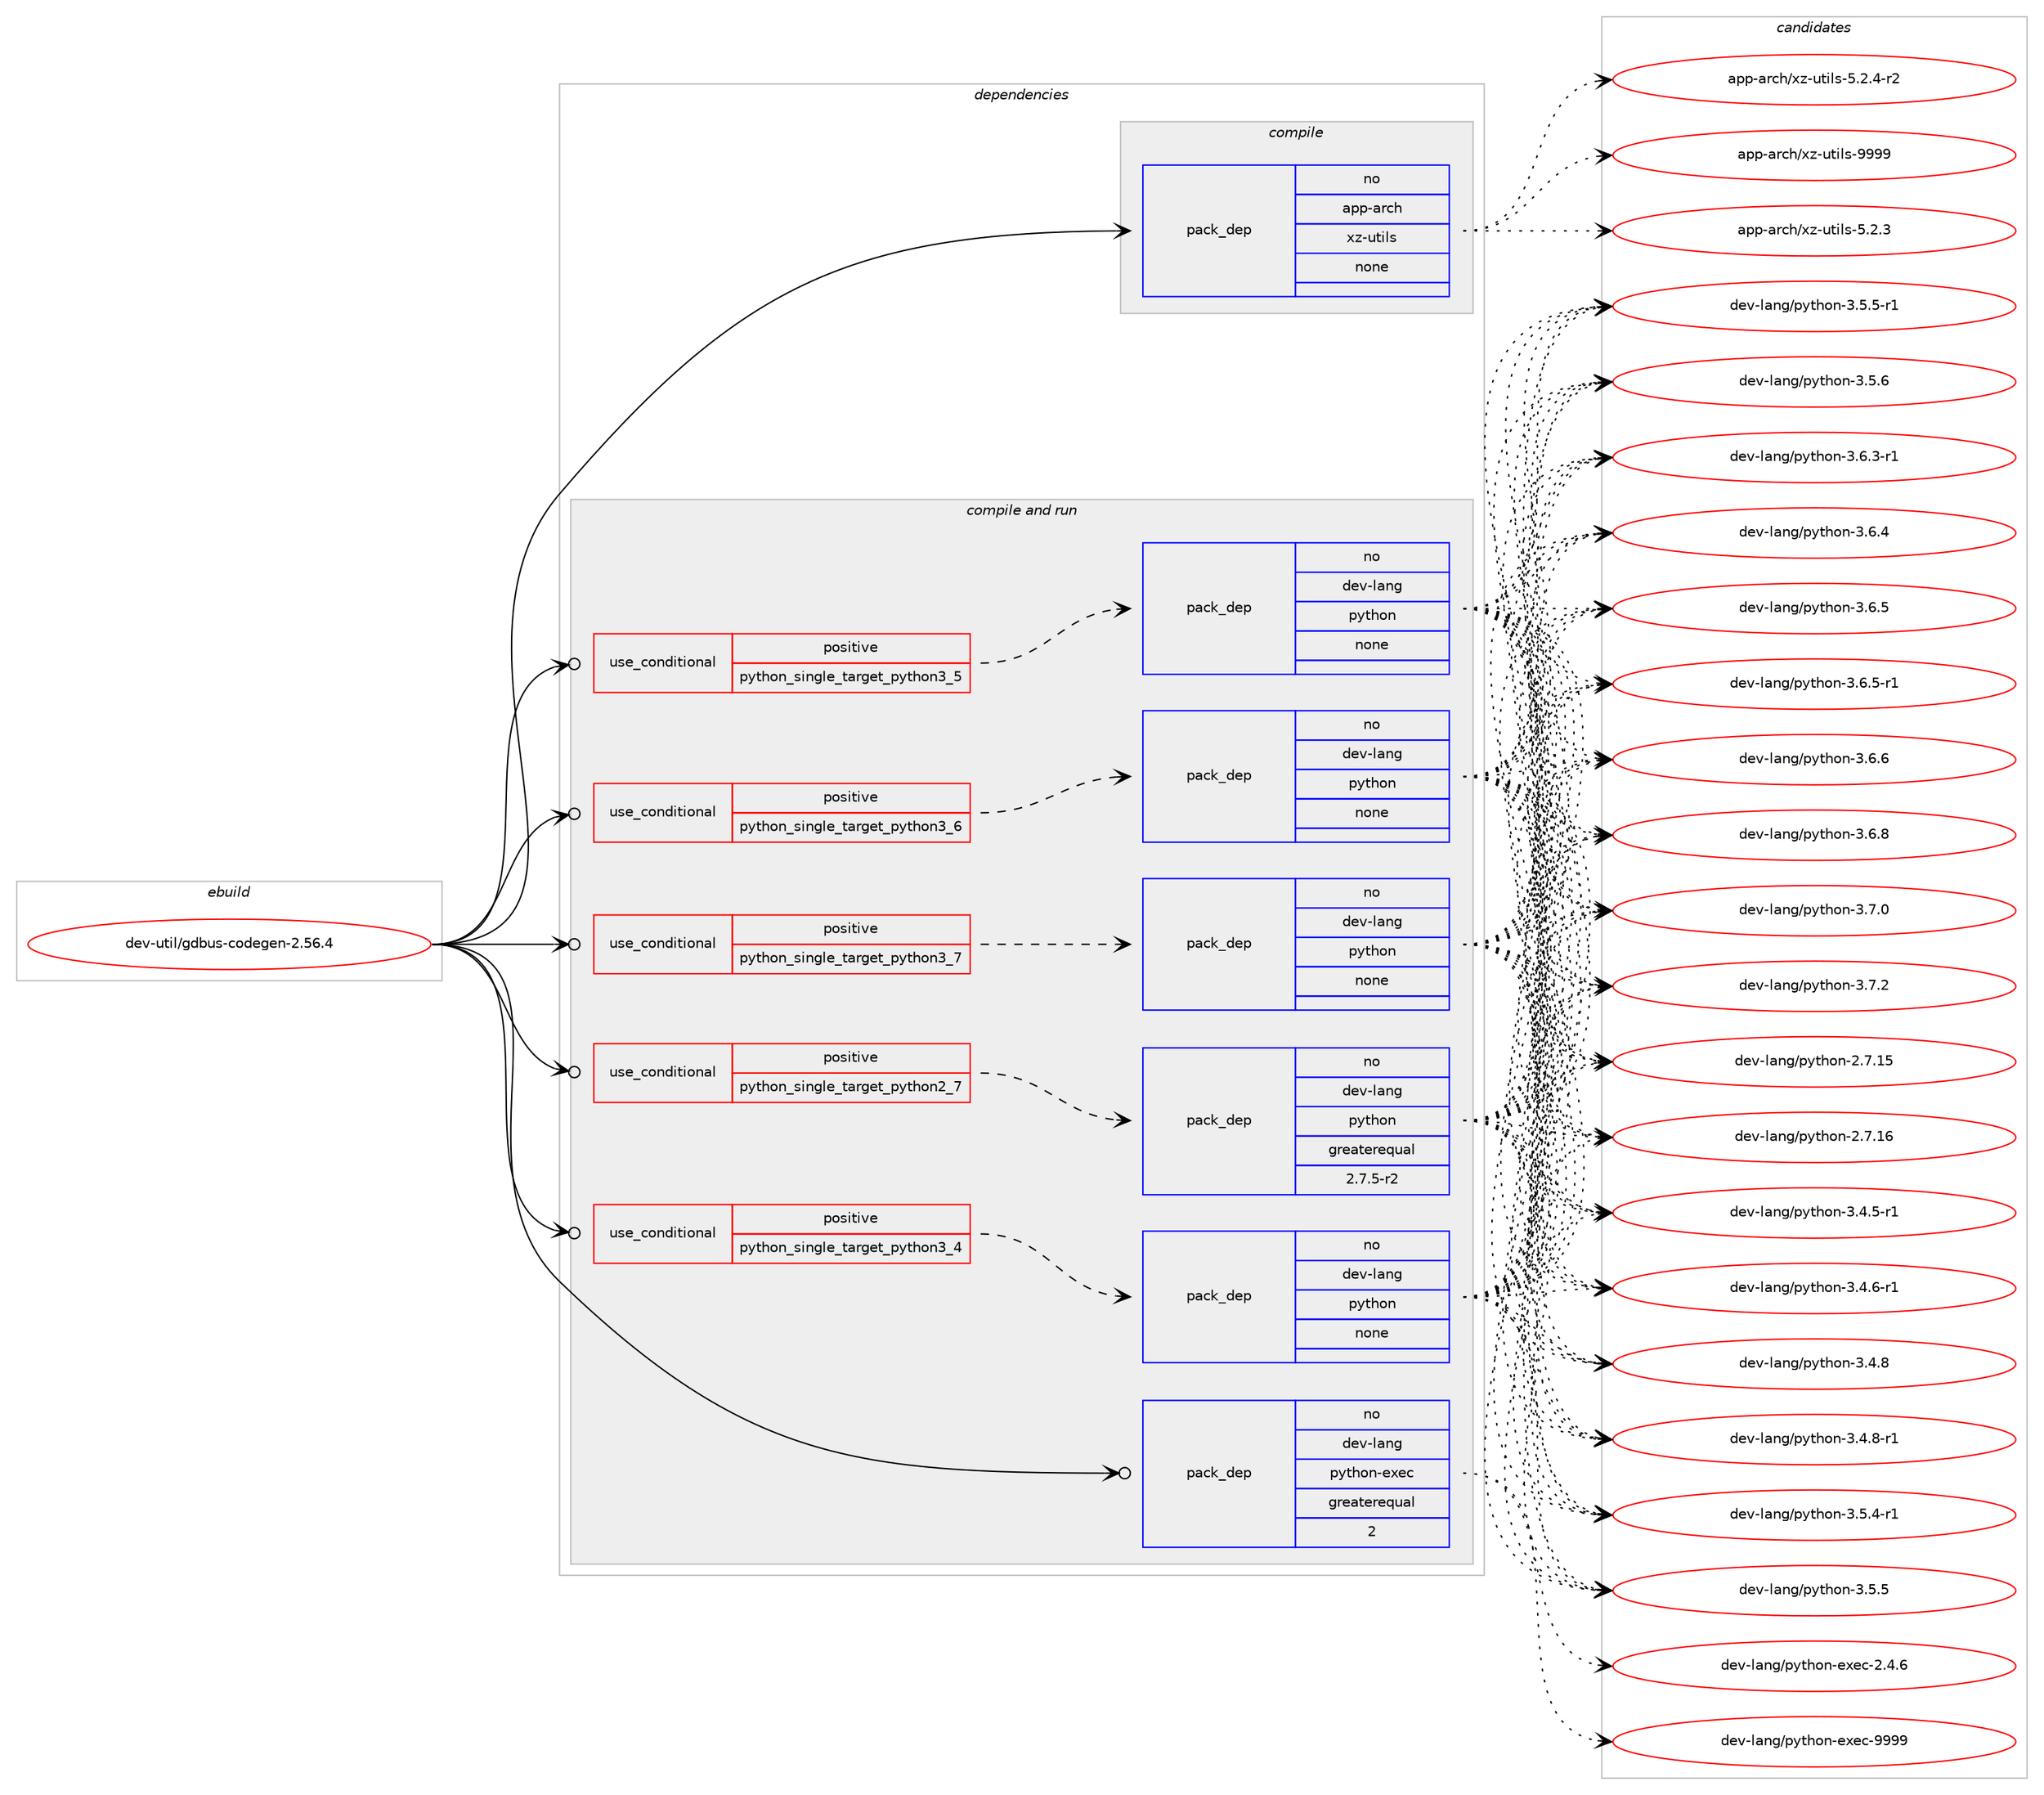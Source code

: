 digraph prolog {

# *************
# Graph options
# *************

newrank=true;
concentrate=true;
compound=true;
graph [rankdir=LR,fontname=Helvetica,fontsize=10,ranksep=1.5];#, ranksep=2.5, nodesep=0.2];
edge  [arrowhead=vee];
node  [fontname=Helvetica,fontsize=10];

# **********
# The ebuild
# **********

subgraph cluster_leftcol {
color=gray;
rank=same;
label=<<i>ebuild</i>>;
id [label="dev-util/gdbus-codegen-2.56.4", color=red, width=4, href="../dev-util/gdbus-codegen-2.56.4.svg"];
}

# ****************
# The dependencies
# ****************

subgraph cluster_midcol {
color=gray;
label=<<i>dependencies</i>>;
subgraph cluster_compile {
fillcolor="#eeeeee";
style=filled;
label=<<i>compile</i>>;
subgraph pack1097395 {
dependency1545357 [label=<<TABLE BORDER="0" CELLBORDER="1" CELLSPACING="0" CELLPADDING="4" WIDTH="220"><TR><TD ROWSPAN="6" CELLPADDING="30">pack_dep</TD></TR><TR><TD WIDTH="110">no</TD></TR><TR><TD>app-arch</TD></TR><TR><TD>xz-utils</TD></TR><TR><TD>none</TD></TR><TR><TD></TD></TR></TABLE>>, shape=none, color=blue];
}
id:e -> dependency1545357:w [weight=20,style="solid",arrowhead="vee"];
}
subgraph cluster_compileandrun {
fillcolor="#eeeeee";
style=filled;
label=<<i>compile and run</i>>;
subgraph cond424327 {
dependency1545358 [label=<<TABLE BORDER="0" CELLBORDER="1" CELLSPACING="0" CELLPADDING="4"><TR><TD ROWSPAN="3" CELLPADDING="10">use_conditional</TD></TR><TR><TD>positive</TD></TR><TR><TD>python_single_target_python2_7</TD></TR></TABLE>>, shape=none, color=red];
subgraph pack1097396 {
dependency1545359 [label=<<TABLE BORDER="0" CELLBORDER="1" CELLSPACING="0" CELLPADDING="4" WIDTH="220"><TR><TD ROWSPAN="6" CELLPADDING="30">pack_dep</TD></TR><TR><TD WIDTH="110">no</TD></TR><TR><TD>dev-lang</TD></TR><TR><TD>python</TD></TR><TR><TD>greaterequal</TD></TR><TR><TD>2.7.5-r2</TD></TR></TABLE>>, shape=none, color=blue];
}
dependency1545358:e -> dependency1545359:w [weight=20,style="dashed",arrowhead="vee"];
}
id:e -> dependency1545358:w [weight=20,style="solid",arrowhead="odotvee"];
subgraph cond424328 {
dependency1545360 [label=<<TABLE BORDER="0" CELLBORDER="1" CELLSPACING="0" CELLPADDING="4"><TR><TD ROWSPAN="3" CELLPADDING="10">use_conditional</TD></TR><TR><TD>positive</TD></TR><TR><TD>python_single_target_python3_4</TD></TR></TABLE>>, shape=none, color=red];
subgraph pack1097397 {
dependency1545361 [label=<<TABLE BORDER="0" CELLBORDER="1" CELLSPACING="0" CELLPADDING="4" WIDTH="220"><TR><TD ROWSPAN="6" CELLPADDING="30">pack_dep</TD></TR><TR><TD WIDTH="110">no</TD></TR><TR><TD>dev-lang</TD></TR><TR><TD>python</TD></TR><TR><TD>none</TD></TR><TR><TD></TD></TR></TABLE>>, shape=none, color=blue];
}
dependency1545360:e -> dependency1545361:w [weight=20,style="dashed",arrowhead="vee"];
}
id:e -> dependency1545360:w [weight=20,style="solid",arrowhead="odotvee"];
subgraph cond424329 {
dependency1545362 [label=<<TABLE BORDER="0" CELLBORDER="1" CELLSPACING="0" CELLPADDING="4"><TR><TD ROWSPAN="3" CELLPADDING="10">use_conditional</TD></TR><TR><TD>positive</TD></TR><TR><TD>python_single_target_python3_5</TD></TR></TABLE>>, shape=none, color=red];
subgraph pack1097398 {
dependency1545363 [label=<<TABLE BORDER="0" CELLBORDER="1" CELLSPACING="0" CELLPADDING="4" WIDTH="220"><TR><TD ROWSPAN="6" CELLPADDING="30">pack_dep</TD></TR><TR><TD WIDTH="110">no</TD></TR><TR><TD>dev-lang</TD></TR><TR><TD>python</TD></TR><TR><TD>none</TD></TR><TR><TD></TD></TR></TABLE>>, shape=none, color=blue];
}
dependency1545362:e -> dependency1545363:w [weight=20,style="dashed",arrowhead="vee"];
}
id:e -> dependency1545362:w [weight=20,style="solid",arrowhead="odotvee"];
subgraph cond424330 {
dependency1545364 [label=<<TABLE BORDER="0" CELLBORDER="1" CELLSPACING="0" CELLPADDING="4"><TR><TD ROWSPAN="3" CELLPADDING="10">use_conditional</TD></TR><TR><TD>positive</TD></TR><TR><TD>python_single_target_python3_6</TD></TR></TABLE>>, shape=none, color=red];
subgraph pack1097399 {
dependency1545365 [label=<<TABLE BORDER="0" CELLBORDER="1" CELLSPACING="0" CELLPADDING="4" WIDTH="220"><TR><TD ROWSPAN="6" CELLPADDING="30">pack_dep</TD></TR><TR><TD WIDTH="110">no</TD></TR><TR><TD>dev-lang</TD></TR><TR><TD>python</TD></TR><TR><TD>none</TD></TR><TR><TD></TD></TR></TABLE>>, shape=none, color=blue];
}
dependency1545364:e -> dependency1545365:w [weight=20,style="dashed",arrowhead="vee"];
}
id:e -> dependency1545364:w [weight=20,style="solid",arrowhead="odotvee"];
subgraph cond424331 {
dependency1545366 [label=<<TABLE BORDER="0" CELLBORDER="1" CELLSPACING="0" CELLPADDING="4"><TR><TD ROWSPAN="3" CELLPADDING="10">use_conditional</TD></TR><TR><TD>positive</TD></TR><TR><TD>python_single_target_python3_7</TD></TR></TABLE>>, shape=none, color=red];
subgraph pack1097400 {
dependency1545367 [label=<<TABLE BORDER="0" CELLBORDER="1" CELLSPACING="0" CELLPADDING="4" WIDTH="220"><TR><TD ROWSPAN="6" CELLPADDING="30">pack_dep</TD></TR><TR><TD WIDTH="110">no</TD></TR><TR><TD>dev-lang</TD></TR><TR><TD>python</TD></TR><TR><TD>none</TD></TR><TR><TD></TD></TR></TABLE>>, shape=none, color=blue];
}
dependency1545366:e -> dependency1545367:w [weight=20,style="dashed",arrowhead="vee"];
}
id:e -> dependency1545366:w [weight=20,style="solid",arrowhead="odotvee"];
subgraph pack1097401 {
dependency1545368 [label=<<TABLE BORDER="0" CELLBORDER="1" CELLSPACING="0" CELLPADDING="4" WIDTH="220"><TR><TD ROWSPAN="6" CELLPADDING="30">pack_dep</TD></TR><TR><TD WIDTH="110">no</TD></TR><TR><TD>dev-lang</TD></TR><TR><TD>python-exec</TD></TR><TR><TD>greaterequal</TD></TR><TR><TD>2</TD></TR></TABLE>>, shape=none, color=blue];
}
id:e -> dependency1545368:w [weight=20,style="solid",arrowhead="odotvee"];
}
subgraph cluster_run {
fillcolor="#eeeeee";
style=filled;
label=<<i>run</i>>;
}
}

# **************
# The candidates
# **************

subgraph cluster_choices {
rank=same;
color=gray;
label=<<i>candidates</i>>;

subgraph choice1097395 {
color=black;
nodesep=1;
choice971121124597114991044712012245117116105108115455346504651 [label="app-arch/xz-utils-5.2.3", color=red, width=4,href="../app-arch/xz-utils-5.2.3.svg"];
choice9711211245971149910447120122451171161051081154553465046524511450 [label="app-arch/xz-utils-5.2.4-r2", color=red, width=4,href="../app-arch/xz-utils-5.2.4-r2.svg"];
choice9711211245971149910447120122451171161051081154557575757 [label="app-arch/xz-utils-9999", color=red, width=4,href="../app-arch/xz-utils-9999.svg"];
dependency1545357:e -> choice971121124597114991044712012245117116105108115455346504651:w [style=dotted,weight="100"];
dependency1545357:e -> choice9711211245971149910447120122451171161051081154553465046524511450:w [style=dotted,weight="100"];
dependency1545357:e -> choice9711211245971149910447120122451171161051081154557575757:w [style=dotted,weight="100"];
}
subgraph choice1097396 {
color=black;
nodesep=1;
choice10010111845108971101034711212111610411111045504655464953 [label="dev-lang/python-2.7.15", color=red, width=4,href="../dev-lang/python-2.7.15.svg"];
choice10010111845108971101034711212111610411111045504655464954 [label="dev-lang/python-2.7.16", color=red, width=4,href="../dev-lang/python-2.7.16.svg"];
choice1001011184510897110103471121211161041111104551465246534511449 [label="dev-lang/python-3.4.5-r1", color=red, width=4,href="../dev-lang/python-3.4.5-r1.svg"];
choice1001011184510897110103471121211161041111104551465246544511449 [label="dev-lang/python-3.4.6-r1", color=red, width=4,href="../dev-lang/python-3.4.6-r1.svg"];
choice100101118451089711010347112121116104111110455146524656 [label="dev-lang/python-3.4.8", color=red, width=4,href="../dev-lang/python-3.4.8.svg"];
choice1001011184510897110103471121211161041111104551465246564511449 [label="dev-lang/python-3.4.8-r1", color=red, width=4,href="../dev-lang/python-3.4.8-r1.svg"];
choice1001011184510897110103471121211161041111104551465346524511449 [label="dev-lang/python-3.5.4-r1", color=red, width=4,href="../dev-lang/python-3.5.4-r1.svg"];
choice100101118451089711010347112121116104111110455146534653 [label="dev-lang/python-3.5.5", color=red, width=4,href="../dev-lang/python-3.5.5.svg"];
choice1001011184510897110103471121211161041111104551465346534511449 [label="dev-lang/python-3.5.5-r1", color=red, width=4,href="../dev-lang/python-3.5.5-r1.svg"];
choice100101118451089711010347112121116104111110455146534654 [label="dev-lang/python-3.5.6", color=red, width=4,href="../dev-lang/python-3.5.6.svg"];
choice1001011184510897110103471121211161041111104551465446514511449 [label="dev-lang/python-3.6.3-r1", color=red, width=4,href="../dev-lang/python-3.6.3-r1.svg"];
choice100101118451089711010347112121116104111110455146544652 [label="dev-lang/python-3.6.4", color=red, width=4,href="../dev-lang/python-3.6.4.svg"];
choice100101118451089711010347112121116104111110455146544653 [label="dev-lang/python-3.6.5", color=red, width=4,href="../dev-lang/python-3.6.5.svg"];
choice1001011184510897110103471121211161041111104551465446534511449 [label="dev-lang/python-3.6.5-r1", color=red, width=4,href="../dev-lang/python-3.6.5-r1.svg"];
choice100101118451089711010347112121116104111110455146544654 [label="dev-lang/python-3.6.6", color=red, width=4,href="../dev-lang/python-3.6.6.svg"];
choice100101118451089711010347112121116104111110455146544656 [label="dev-lang/python-3.6.8", color=red, width=4,href="../dev-lang/python-3.6.8.svg"];
choice100101118451089711010347112121116104111110455146554648 [label="dev-lang/python-3.7.0", color=red, width=4,href="../dev-lang/python-3.7.0.svg"];
choice100101118451089711010347112121116104111110455146554650 [label="dev-lang/python-3.7.2", color=red, width=4,href="../dev-lang/python-3.7.2.svg"];
dependency1545359:e -> choice10010111845108971101034711212111610411111045504655464953:w [style=dotted,weight="100"];
dependency1545359:e -> choice10010111845108971101034711212111610411111045504655464954:w [style=dotted,weight="100"];
dependency1545359:e -> choice1001011184510897110103471121211161041111104551465246534511449:w [style=dotted,weight="100"];
dependency1545359:e -> choice1001011184510897110103471121211161041111104551465246544511449:w [style=dotted,weight="100"];
dependency1545359:e -> choice100101118451089711010347112121116104111110455146524656:w [style=dotted,weight="100"];
dependency1545359:e -> choice1001011184510897110103471121211161041111104551465246564511449:w [style=dotted,weight="100"];
dependency1545359:e -> choice1001011184510897110103471121211161041111104551465346524511449:w [style=dotted,weight="100"];
dependency1545359:e -> choice100101118451089711010347112121116104111110455146534653:w [style=dotted,weight="100"];
dependency1545359:e -> choice1001011184510897110103471121211161041111104551465346534511449:w [style=dotted,weight="100"];
dependency1545359:e -> choice100101118451089711010347112121116104111110455146534654:w [style=dotted,weight="100"];
dependency1545359:e -> choice1001011184510897110103471121211161041111104551465446514511449:w [style=dotted,weight="100"];
dependency1545359:e -> choice100101118451089711010347112121116104111110455146544652:w [style=dotted,weight="100"];
dependency1545359:e -> choice100101118451089711010347112121116104111110455146544653:w [style=dotted,weight="100"];
dependency1545359:e -> choice1001011184510897110103471121211161041111104551465446534511449:w [style=dotted,weight="100"];
dependency1545359:e -> choice100101118451089711010347112121116104111110455146544654:w [style=dotted,weight="100"];
dependency1545359:e -> choice100101118451089711010347112121116104111110455146544656:w [style=dotted,weight="100"];
dependency1545359:e -> choice100101118451089711010347112121116104111110455146554648:w [style=dotted,weight="100"];
dependency1545359:e -> choice100101118451089711010347112121116104111110455146554650:w [style=dotted,weight="100"];
}
subgraph choice1097397 {
color=black;
nodesep=1;
choice10010111845108971101034711212111610411111045504655464953 [label="dev-lang/python-2.7.15", color=red, width=4,href="../dev-lang/python-2.7.15.svg"];
choice10010111845108971101034711212111610411111045504655464954 [label="dev-lang/python-2.7.16", color=red, width=4,href="../dev-lang/python-2.7.16.svg"];
choice1001011184510897110103471121211161041111104551465246534511449 [label="dev-lang/python-3.4.5-r1", color=red, width=4,href="../dev-lang/python-3.4.5-r1.svg"];
choice1001011184510897110103471121211161041111104551465246544511449 [label="dev-lang/python-3.4.6-r1", color=red, width=4,href="../dev-lang/python-3.4.6-r1.svg"];
choice100101118451089711010347112121116104111110455146524656 [label="dev-lang/python-3.4.8", color=red, width=4,href="../dev-lang/python-3.4.8.svg"];
choice1001011184510897110103471121211161041111104551465246564511449 [label="dev-lang/python-3.4.8-r1", color=red, width=4,href="../dev-lang/python-3.4.8-r1.svg"];
choice1001011184510897110103471121211161041111104551465346524511449 [label="dev-lang/python-3.5.4-r1", color=red, width=4,href="../dev-lang/python-3.5.4-r1.svg"];
choice100101118451089711010347112121116104111110455146534653 [label="dev-lang/python-3.5.5", color=red, width=4,href="../dev-lang/python-3.5.5.svg"];
choice1001011184510897110103471121211161041111104551465346534511449 [label="dev-lang/python-3.5.5-r1", color=red, width=4,href="../dev-lang/python-3.5.5-r1.svg"];
choice100101118451089711010347112121116104111110455146534654 [label="dev-lang/python-3.5.6", color=red, width=4,href="../dev-lang/python-3.5.6.svg"];
choice1001011184510897110103471121211161041111104551465446514511449 [label="dev-lang/python-3.6.3-r1", color=red, width=4,href="../dev-lang/python-3.6.3-r1.svg"];
choice100101118451089711010347112121116104111110455146544652 [label="dev-lang/python-3.6.4", color=red, width=4,href="../dev-lang/python-3.6.4.svg"];
choice100101118451089711010347112121116104111110455146544653 [label="dev-lang/python-3.6.5", color=red, width=4,href="../dev-lang/python-3.6.5.svg"];
choice1001011184510897110103471121211161041111104551465446534511449 [label="dev-lang/python-3.6.5-r1", color=red, width=4,href="../dev-lang/python-3.6.5-r1.svg"];
choice100101118451089711010347112121116104111110455146544654 [label="dev-lang/python-3.6.6", color=red, width=4,href="../dev-lang/python-3.6.6.svg"];
choice100101118451089711010347112121116104111110455146544656 [label="dev-lang/python-3.6.8", color=red, width=4,href="../dev-lang/python-3.6.8.svg"];
choice100101118451089711010347112121116104111110455146554648 [label="dev-lang/python-3.7.0", color=red, width=4,href="../dev-lang/python-3.7.0.svg"];
choice100101118451089711010347112121116104111110455146554650 [label="dev-lang/python-3.7.2", color=red, width=4,href="../dev-lang/python-3.7.2.svg"];
dependency1545361:e -> choice10010111845108971101034711212111610411111045504655464953:w [style=dotted,weight="100"];
dependency1545361:e -> choice10010111845108971101034711212111610411111045504655464954:w [style=dotted,weight="100"];
dependency1545361:e -> choice1001011184510897110103471121211161041111104551465246534511449:w [style=dotted,weight="100"];
dependency1545361:e -> choice1001011184510897110103471121211161041111104551465246544511449:w [style=dotted,weight="100"];
dependency1545361:e -> choice100101118451089711010347112121116104111110455146524656:w [style=dotted,weight="100"];
dependency1545361:e -> choice1001011184510897110103471121211161041111104551465246564511449:w [style=dotted,weight="100"];
dependency1545361:e -> choice1001011184510897110103471121211161041111104551465346524511449:w [style=dotted,weight="100"];
dependency1545361:e -> choice100101118451089711010347112121116104111110455146534653:w [style=dotted,weight="100"];
dependency1545361:e -> choice1001011184510897110103471121211161041111104551465346534511449:w [style=dotted,weight="100"];
dependency1545361:e -> choice100101118451089711010347112121116104111110455146534654:w [style=dotted,weight="100"];
dependency1545361:e -> choice1001011184510897110103471121211161041111104551465446514511449:w [style=dotted,weight="100"];
dependency1545361:e -> choice100101118451089711010347112121116104111110455146544652:w [style=dotted,weight="100"];
dependency1545361:e -> choice100101118451089711010347112121116104111110455146544653:w [style=dotted,weight="100"];
dependency1545361:e -> choice1001011184510897110103471121211161041111104551465446534511449:w [style=dotted,weight="100"];
dependency1545361:e -> choice100101118451089711010347112121116104111110455146544654:w [style=dotted,weight="100"];
dependency1545361:e -> choice100101118451089711010347112121116104111110455146544656:w [style=dotted,weight="100"];
dependency1545361:e -> choice100101118451089711010347112121116104111110455146554648:w [style=dotted,weight="100"];
dependency1545361:e -> choice100101118451089711010347112121116104111110455146554650:w [style=dotted,weight="100"];
}
subgraph choice1097398 {
color=black;
nodesep=1;
choice10010111845108971101034711212111610411111045504655464953 [label="dev-lang/python-2.7.15", color=red, width=4,href="../dev-lang/python-2.7.15.svg"];
choice10010111845108971101034711212111610411111045504655464954 [label="dev-lang/python-2.7.16", color=red, width=4,href="../dev-lang/python-2.7.16.svg"];
choice1001011184510897110103471121211161041111104551465246534511449 [label="dev-lang/python-3.4.5-r1", color=red, width=4,href="../dev-lang/python-3.4.5-r1.svg"];
choice1001011184510897110103471121211161041111104551465246544511449 [label="dev-lang/python-3.4.6-r1", color=red, width=4,href="../dev-lang/python-3.4.6-r1.svg"];
choice100101118451089711010347112121116104111110455146524656 [label="dev-lang/python-3.4.8", color=red, width=4,href="../dev-lang/python-3.4.8.svg"];
choice1001011184510897110103471121211161041111104551465246564511449 [label="dev-lang/python-3.4.8-r1", color=red, width=4,href="../dev-lang/python-3.4.8-r1.svg"];
choice1001011184510897110103471121211161041111104551465346524511449 [label="dev-lang/python-3.5.4-r1", color=red, width=4,href="../dev-lang/python-3.5.4-r1.svg"];
choice100101118451089711010347112121116104111110455146534653 [label="dev-lang/python-3.5.5", color=red, width=4,href="../dev-lang/python-3.5.5.svg"];
choice1001011184510897110103471121211161041111104551465346534511449 [label="dev-lang/python-3.5.5-r1", color=red, width=4,href="../dev-lang/python-3.5.5-r1.svg"];
choice100101118451089711010347112121116104111110455146534654 [label="dev-lang/python-3.5.6", color=red, width=4,href="../dev-lang/python-3.5.6.svg"];
choice1001011184510897110103471121211161041111104551465446514511449 [label="dev-lang/python-3.6.3-r1", color=red, width=4,href="../dev-lang/python-3.6.3-r1.svg"];
choice100101118451089711010347112121116104111110455146544652 [label="dev-lang/python-3.6.4", color=red, width=4,href="../dev-lang/python-3.6.4.svg"];
choice100101118451089711010347112121116104111110455146544653 [label="dev-lang/python-3.6.5", color=red, width=4,href="../dev-lang/python-3.6.5.svg"];
choice1001011184510897110103471121211161041111104551465446534511449 [label="dev-lang/python-3.6.5-r1", color=red, width=4,href="../dev-lang/python-3.6.5-r1.svg"];
choice100101118451089711010347112121116104111110455146544654 [label="dev-lang/python-3.6.6", color=red, width=4,href="../dev-lang/python-3.6.6.svg"];
choice100101118451089711010347112121116104111110455146544656 [label="dev-lang/python-3.6.8", color=red, width=4,href="../dev-lang/python-3.6.8.svg"];
choice100101118451089711010347112121116104111110455146554648 [label="dev-lang/python-3.7.0", color=red, width=4,href="../dev-lang/python-3.7.0.svg"];
choice100101118451089711010347112121116104111110455146554650 [label="dev-lang/python-3.7.2", color=red, width=4,href="../dev-lang/python-3.7.2.svg"];
dependency1545363:e -> choice10010111845108971101034711212111610411111045504655464953:w [style=dotted,weight="100"];
dependency1545363:e -> choice10010111845108971101034711212111610411111045504655464954:w [style=dotted,weight="100"];
dependency1545363:e -> choice1001011184510897110103471121211161041111104551465246534511449:w [style=dotted,weight="100"];
dependency1545363:e -> choice1001011184510897110103471121211161041111104551465246544511449:w [style=dotted,weight="100"];
dependency1545363:e -> choice100101118451089711010347112121116104111110455146524656:w [style=dotted,weight="100"];
dependency1545363:e -> choice1001011184510897110103471121211161041111104551465246564511449:w [style=dotted,weight="100"];
dependency1545363:e -> choice1001011184510897110103471121211161041111104551465346524511449:w [style=dotted,weight="100"];
dependency1545363:e -> choice100101118451089711010347112121116104111110455146534653:w [style=dotted,weight="100"];
dependency1545363:e -> choice1001011184510897110103471121211161041111104551465346534511449:w [style=dotted,weight="100"];
dependency1545363:e -> choice100101118451089711010347112121116104111110455146534654:w [style=dotted,weight="100"];
dependency1545363:e -> choice1001011184510897110103471121211161041111104551465446514511449:w [style=dotted,weight="100"];
dependency1545363:e -> choice100101118451089711010347112121116104111110455146544652:w [style=dotted,weight="100"];
dependency1545363:e -> choice100101118451089711010347112121116104111110455146544653:w [style=dotted,weight="100"];
dependency1545363:e -> choice1001011184510897110103471121211161041111104551465446534511449:w [style=dotted,weight="100"];
dependency1545363:e -> choice100101118451089711010347112121116104111110455146544654:w [style=dotted,weight="100"];
dependency1545363:e -> choice100101118451089711010347112121116104111110455146544656:w [style=dotted,weight="100"];
dependency1545363:e -> choice100101118451089711010347112121116104111110455146554648:w [style=dotted,weight="100"];
dependency1545363:e -> choice100101118451089711010347112121116104111110455146554650:w [style=dotted,weight="100"];
}
subgraph choice1097399 {
color=black;
nodesep=1;
choice10010111845108971101034711212111610411111045504655464953 [label="dev-lang/python-2.7.15", color=red, width=4,href="../dev-lang/python-2.7.15.svg"];
choice10010111845108971101034711212111610411111045504655464954 [label="dev-lang/python-2.7.16", color=red, width=4,href="../dev-lang/python-2.7.16.svg"];
choice1001011184510897110103471121211161041111104551465246534511449 [label="dev-lang/python-3.4.5-r1", color=red, width=4,href="../dev-lang/python-3.4.5-r1.svg"];
choice1001011184510897110103471121211161041111104551465246544511449 [label="dev-lang/python-3.4.6-r1", color=red, width=4,href="../dev-lang/python-3.4.6-r1.svg"];
choice100101118451089711010347112121116104111110455146524656 [label="dev-lang/python-3.4.8", color=red, width=4,href="../dev-lang/python-3.4.8.svg"];
choice1001011184510897110103471121211161041111104551465246564511449 [label="dev-lang/python-3.4.8-r1", color=red, width=4,href="../dev-lang/python-3.4.8-r1.svg"];
choice1001011184510897110103471121211161041111104551465346524511449 [label="dev-lang/python-3.5.4-r1", color=red, width=4,href="../dev-lang/python-3.5.4-r1.svg"];
choice100101118451089711010347112121116104111110455146534653 [label="dev-lang/python-3.5.5", color=red, width=4,href="../dev-lang/python-3.5.5.svg"];
choice1001011184510897110103471121211161041111104551465346534511449 [label="dev-lang/python-3.5.5-r1", color=red, width=4,href="../dev-lang/python-3.5.5-r1.svg"];
choice100101118451089711010347112121116104111110455146534654 [label="dev-lang/python-3.5.6", color=red, width=4,href="../dev-lang/python-3.5.6.svg"];
choice1001011184510897110103471121211161041111104551465446514511449 [label="dev-lang/python-3.6.3-r1", color=red, width=4,href="../dev-lang/python-3.6.3-r1.svg"];
choice100101118451089711010347112121116104111110455146544652 [label="dev-lang/python-3.6.4", color=red, width=4,href="../dev-lang/python-3.6.4.svg"];
choice100101118451089711010347112121116104111110455146544653 [label="dev-lang/python-3.6.5", color=red, width=4,href="../dev-lang/python-3.6.5.svg"];
choice1001011184510897110103471121211161041111104551465446534511449 [label="dev-lang/python-3.6.5-r1", color=red, width=4,href="../dev-lang/python-3.6.5-r1.svg"];
choice100101118451089711010347112121116104111110455146544654 [label="dev-lang/python-3.6.6", color=red, width=4,href="../dev-lang/python-3.6.6.svg"];
choice100101118451089711010347112121116104111110455146544656 [label="dev-lang/python-3.6.8", color=red, width=4,href="../dev-lang/python-3.6.8.svg"];
choice100101118451089711010347112121116104111110455146554648 [label="dev-lang/python-3.7.0", color=red, width=4,href="../dev-lang/python-3.7.0.svg"];
choice100101118451089711010347112121116104111110455146554650 [label="dev-lang/python-3.7.2", color=red, width=4,href="../dev-lang/python-3.7.2.svg"];
dependency1545365:e -> choice10010111845108971101034711212111610411111045504655464953:w [style=dotted,weight="100"];
dependency1545365:e -> choice10010111845108971101034711212111610411111045504655464954:w [style=dotted,weight="100"];
dependency1545365:e -> choice1001011184510897110103471121211161041111104551465246534511449:w [style=dotted,weight="100"];
dependency1545365:e -> choice1001011184510897110103471121211161041111104551465246544511449:w [style=dotted,weight="100"];
dependency1545365:e -> choice100101118451089711010347112121116104111110455146524656:w [style=dotted,weight="100"];
dependency1545365:e -> choice1001011184510897110103471121211161041111104551465246564511449:w [style=dotted,weight="100"];
dependency1545365:e -> choice1001011184510897110103471121211161041111104551465346524511449:w [style=dotted,weight="100"];
dependency1545365:e -> choice100101118451089711010347112121116104111110455146534653:w [style=dotted,weight="100"];
dependency1545365:e -> choice1001011184510897110103471121211161041111104551465346534511449:w [style=dotted,weight="100"];
dependency1545365:e -> choice100101118451089711010347112121116104111110455146534654:w [style=dotted,weight="100"];
dependency1545365:e -> choice1001011184510897110103471121211161041111104551465446514511449:w [style=dotted,weight="100"];
dependency1545365:e -> choice100101118451089711010347112121116104111110455146544652:w [style=dotted,weight="100"];
dependency1545365:e -> choice100101118451089711010347112121116104111110455146544653:w [style=dotted,weight="100"];
dependency1545365:e -> choice1001011184510897110103471121211161041111104551465446534511449:w [style=dotted,weight="100"];
dependency1545365:e -> choice100101118451089711010347112121116104111110455146544654:w [style=dotted,weight="100"];
dependency1545365:e -> choice100101118451089711010347112121116104111110455146544656:w [style=dotted,weight="100"];
dependency1545365:e -> choice100101118451089711010347112121116104111110455146554648:w [style=dotted,weight="100"];
dependency1545365:e -> choice100101118451089711010347112121116104111110455146554650:w [style=dotted,weight="100"];
}
subgraph choice1097400 {
color=black;
nodesep=1;
choice10010111845108971101034711212111610411111045504655464953 [label="dev-lang/python-2.7.15", color=red, width=4,href="../dev-lang/python-2.7.15.svg"];
choice10010111845108971101034711212111610411111045504655464954 [label="dev-lang/python-2.7.16", color=red, width=4,href="../dev-lang/python-2.7.16.svg"];
choice1001011184510897110103471121211161041111104551465246534511449 [label="dev-lang/python-3.4.5-r1", color=red, width=4,href="../dev-lang/python-3.4.5-r1.svg"];
choice1001011184510897110103471121211161041111104551465246544511449 [label="dev-lang/python-3.4.6-r1", color=red, width=4,href="../dev-lang/python-3.4.6-r1.svg"];
choice100101118451089711010347112121116104111110455146524656 [label="dev-lang/python-3.4.8", color=red, width=4,href="../dev-lang/python-3.4.8.svg"];
choice1001011184510897110103471121211161041111104551465246564511449 [label="dev-lang/python-3.4.8-r1", color=red, width=4,href="../dev-lang/python-3.4.8-r1.svg"];
choice1001011184510897110103471121211161041111104551465346524511449 [label="dev-lang/python-3.5.4-r1", color=red, width=4,href="../dev-lang/python-3.5.4-r1.svg"];
choice100101118451089711010347112121116104111110455146534653 [label="dev-lang/python-3.5.5", color=red, width=4,href="../dev-lang/python-3.5.5.svg"];
choice1001011184510897110103471121211161041111104551465346534511449 [label="dev-lang/python-3.5.5-r1", color=red, width=4,href="../dev-lang/python-3.5.5-r1.svg"];
choice100101118451089711010347112121116104111110455146534654 [label="dev-lang/python-3.5.6", color=red, width=4,href="../dev-lang/python-3.5.6.svg"];
choice1001011184510897110103471121211161041111104551465446514511449 [label="dev-lang/python-3.6.3-r1", color=red, width=4,href="../dev-lang/python-3.6.3-r1.svg"];
choice100101118451089711010347112121116104111110455146544652 [label="dev-lang/python-3.6.4", color=red, width=4,href="../dev-lang/python-3.6.4.svg"];
choice100101118451089711010347112121116104111110455146544653 [label="dev-lang/python-3.6.5", color=red, width=4,href="../dev-lang/python-3.6.5.svg"];
choice1001011184510897110103471121211161041111104551465446534511449 [label="dev-lang/python-3.6.5-r1", color=red, width=4,href="../dev-lang/python-3.6.5-r1.svg"];
choice100101118451089711010347112121116104111110455146544654 [label="dev-lang/python-3.6.6", color=red, width=4,href="../dev-lang/python-3.6.6.svg"];
choice100101118451089711010347112121116104111110455146544656 [label="dev-lang/python-3.6.8", color=red, width=4,href="../dev-lang/python-3.6.8.svg"];
choice100101118451089711010347112121116104111110455146554648 [label="dev-lang/python-3.7.0", color=red, width=4,href="../dev-lang/python-3.7.0.svg"];
choice100101118451089711010347112121116104111110455146554650 [label="dev-lang/python-3.7.2", color=red, width=4,href="../dev-lang/python-3.7.2.svg"];
dependency1545367:e -> choice10010111845108971101034711212111610411111045504655464953:w [style=dotted,weight="100"];
dependency1545367:e -> choice10010111845108971101034711212111610411111045504655464954:w [style=dotted,weight="100"];
dependency1545367:e -> choice1001011184510897110103471121211161041111104551465246534511449:w [style=dotted,weight="100"];
dependency1545367:e -> choice1001011184510897110103471121211161041111104551465246544511449:w [style=dotted,weight="100"];
dependency1545367:e -> choice100101118451089711010347112121116104111110455146524656:w [style=dotted,weight="100"];
dependency1545367:e -> choice1001011184510897110103471121211161041111104551465246564511449:w [style=dotted,weight="100"];
dependency1545367:e -> choice1001011184510897110103471121211161041111104551465346524511449:w [style=dotted,weight="100"];
dependency1545367:e -> choice100101118451089711010347112121116104111110455146534653:w [style=dotted,weight="100"];
dependency1545367:e -> choice1001011184510897110103471121211161041111104551465346534511449:w [style=dotted,weight="100"];
dependency1545367:e -> choice100101118451089711010347112121116104111110455146534654:w [style=dotted,weight="100"];
dependency1545367:e -> choice1001011184510897110103471121211161041111104551465446514511449:w [style=dotted,weight="100"];
dependency1545367:e -> choice100101118451089711010347112121116104111110455146544652:w [style=dotted,weight="100"];
dependency1545367:e -> choice100101118451089711010347112121116104111110455146544653:w [style=dotted,weight="100"];
dependency1545367:e -> choice1001011184510897110103471121211161041111104551465446534511449:w [style=dotted,weight="100"];
dependency1545367:e -> choice100101118451089711010347112121116104111110455146544654:w [style=dotted,weight="100"];
dependency1545367:e -> choice100101118451089711010347112121116104111110455146544656:w [style=dotted,weight="100"];
dependency1545367:e -> choice100101118451089711010347112121116104111110455146554648:w [style=dotted,weight="100"];
dependency1545367:e -> choice100101118451089711010347112121116104111110455146554650:w [style=dotted,weight="100"];
}
subgraph choice1097401 {
color=black;
nodesep=1;
choice1001011184510897110103471121211161041111104510112010199455046524654 [label="dev-lang/python-exec-2.4.6", color=red, width=4,href="../dev-lang/python-exec-2.4.6.svg"];
choice10010111845108971101034711212111610411111045101120101994557575757 [label="dev-lang/python-exec-9999", color=red, width=4,href="../dev-lang/python-exec-9999.svg"];
dependency1545368:e -> choice1001011184510897110103471121211161041111104510112010199455046524654:w [style=dotted,weight="100"];
dependency1545368:e -> choice10010111845108971101034711212111610411111045101120101994557575757:w [style=dotted,weight="100"];
}
}

}
